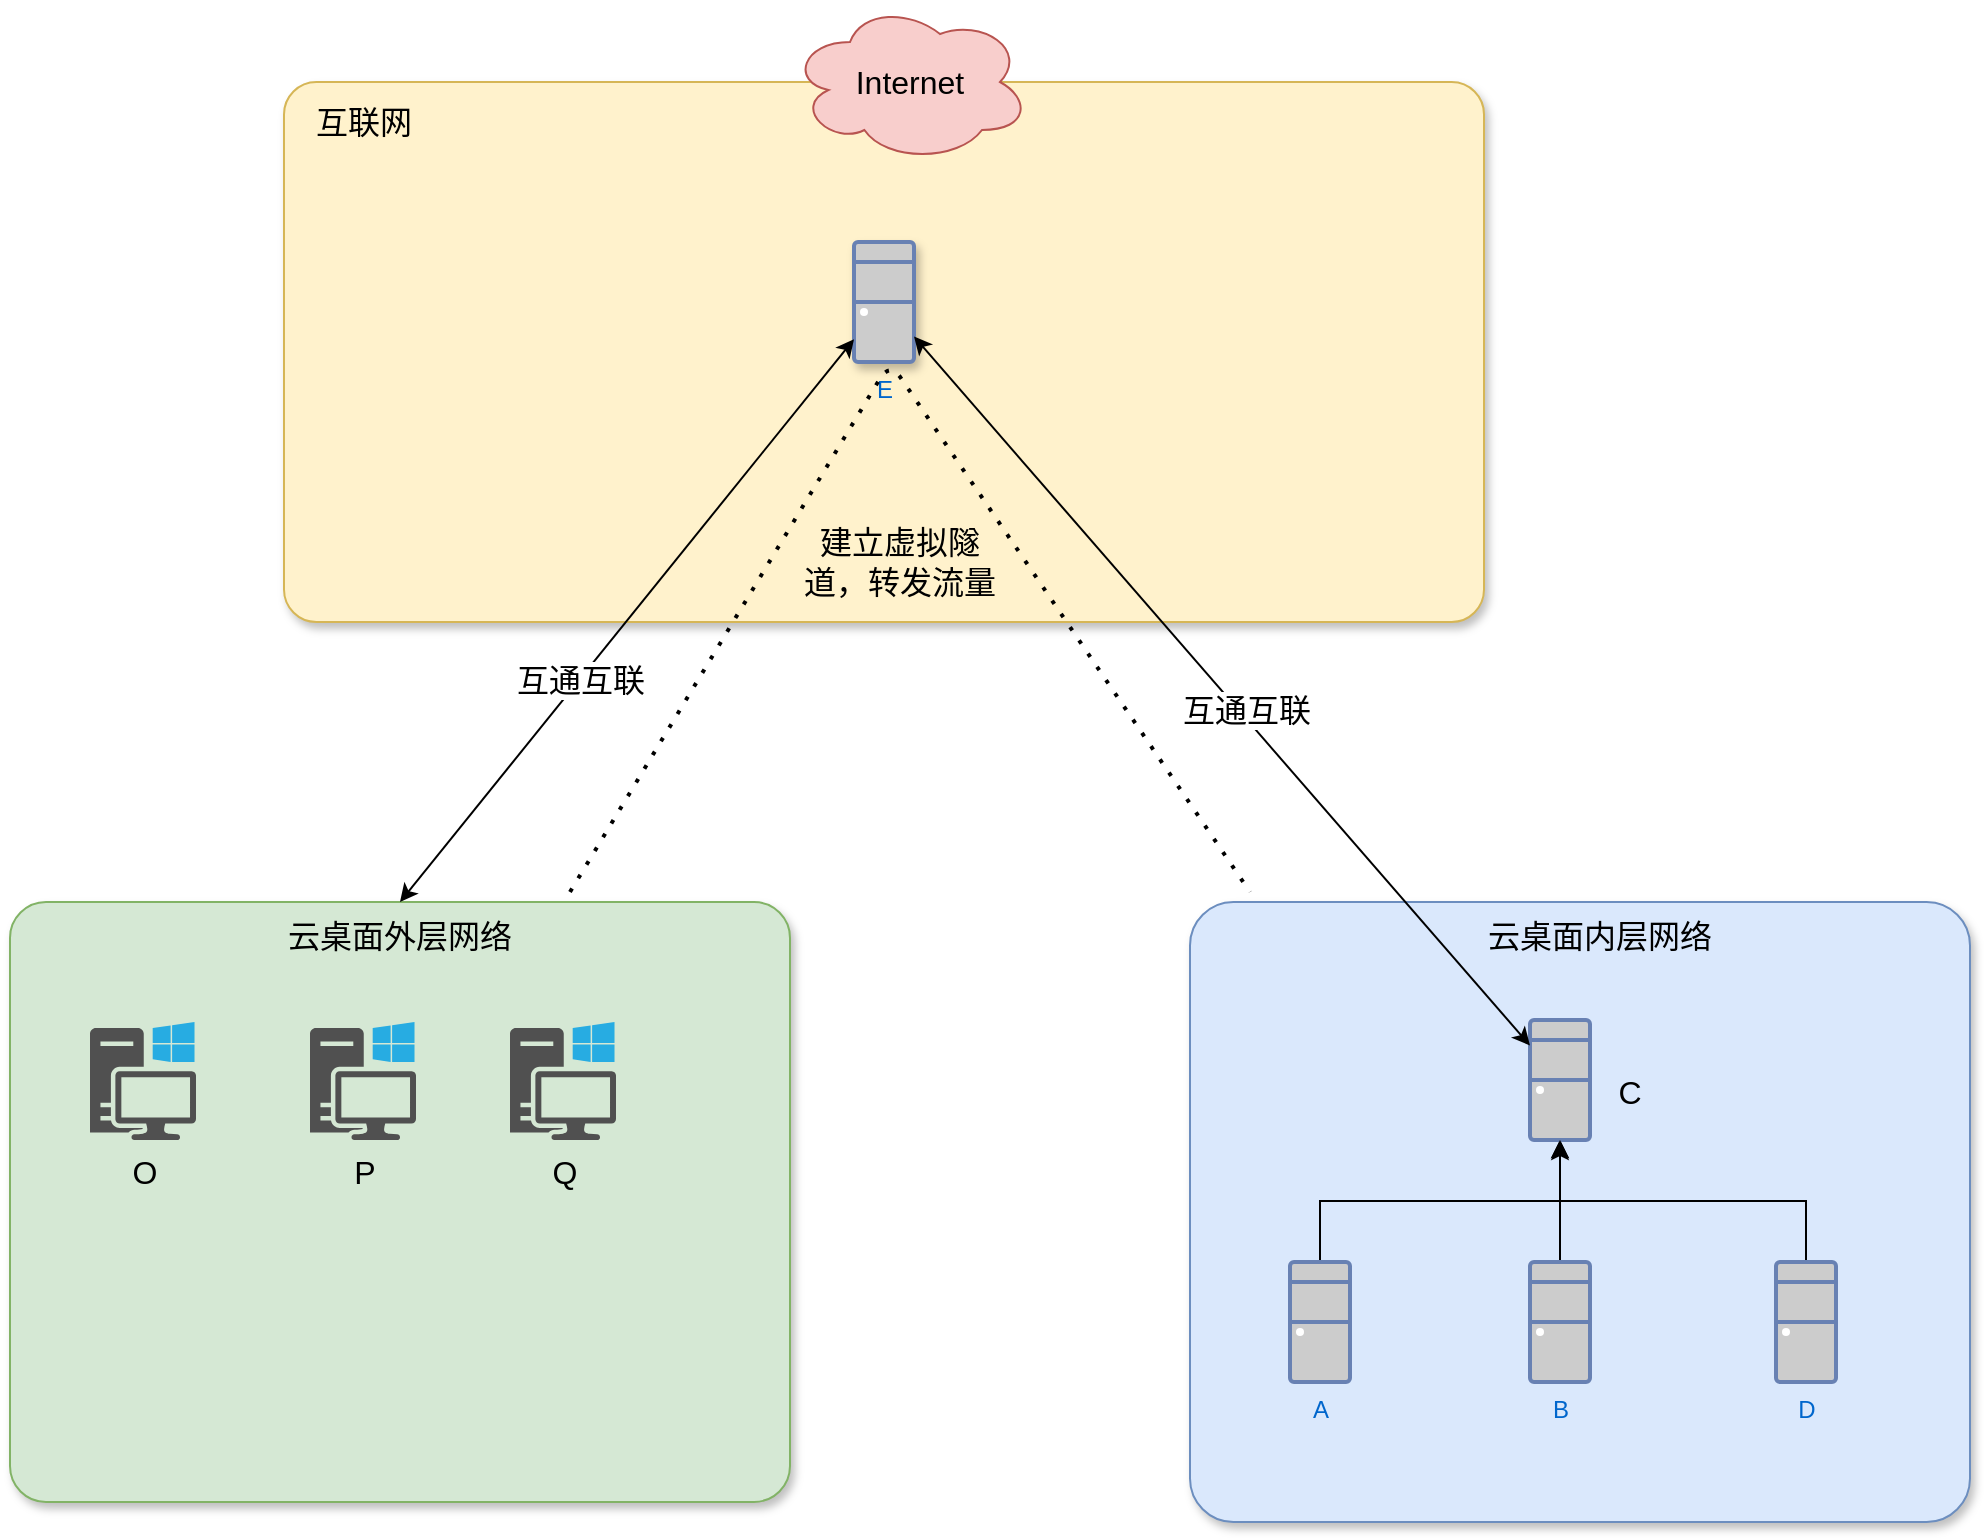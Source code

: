 <mxfile version="14.1.2" type="github">
  <diagram id="2o_S6m8AGe0aLNlwkB8m" name="Page-1">
    <mxGraphModel dx="1422" dy="762" grid="1" gridSize="10" guides="1" tooltips="1" connect="1" arrows="1" fold="1" page="1" pageScale="1" pageWidth="827" pageHeight="1169" math="0" shadow="0">
      <root>
        <mxCell id="0" />
        <mxCell id="1" parent="0" />
        <mxCell id="ZwNErVk4smQ6sCANkdnV-6" value="" style="rounded=1;whiteSpace=wrap;html=1;fontSize=16;fillColor=#d5e8d4;strokeColor=#82b366;sketch=0;shadow=1;arcSize=6;" vertex="1" parent="1">
          <mxGeometry x="90" y="490" width="390" height="300" as="geometry" />
        </mxCell>
        <mxCell id="ZwNErVk4smQ6sCANkdnV-7" value="云桌面外层网络" style="text;html=1;strokeColor=none;fillColor=none;align=center;verticalAlign=middle;whiteSpace=wrap;rounded=0;fontSize=16;" vertex="1" parent="1">
          <mxGeometry x="220" y="497" width="130" height="20" as="geometry" />
        </mxCell>
        <mxCell id="ZwNErVk4smQ6sCANkdnV-8" value="" style="rounded=1;whiteSpace=wrap;html=1;fontSize=16;shadow=1;arcSize=7;fillColor=#dae8fc;strokeColor=#6c8ebf;" vertex="1" parent="1">
          <mxGeometry x="680" y="490" width="390" height="310" as="geometry" />
        </mxCell>
        <mxCell id="ZwNErVk4smQ6sCANkdnV-9" value="云桌面内层网络" style="text;html=1;strokeColor=none;fillColor=none;align=center;verticalAlign=middle;whiteSpace=wrap;rounded=0;fontSize=16;" vertex="1" parent="1">
          <mxGeometry x="820" y="497" width="130" height="20" as="geometry" />
        </mxCell>
        <mxCell id="ZwNErVk4smQ6sCANkdnV-35" style="edgeStyle=orthogonalEdgeStyle;rounded=0;orthogonalLoop=1;jettySize=auto;html=1;exitX=0.5;exitY=0;exitDx=0;exitDy=0;exitPerimeter=0;entryX=0.5;entryY=1;entryDx=0;entryDy=0;entryPerimeter=0;fontSize=16;" edge="1" parent="1" source="ZwNErVk4smQ6sCANkdnV-10" target="ZwNErVk4smQ6sCANkdnV-12">
          <mxGeometry relative="1" as="geometry" />
        </mxCell>
        <mxCell id="ZwNErVk4smQ6sCANkdnV-10" value="A" style="fontColor=#0066CC;verticalAlign=top;verticalLabelPosition=bottom;labelPosition=center;align=center;html=1;outlineConnect=0;fillColor=#CCCCCC;strokeColor=#6881B3;gradientColor=none;gradientDirection=north;strokeWidth=2;shape=mxgraph.networks.desktop_pc;" vertex="1" parent="1">
          <mxGeometry x="730" y="670" width="30" height="60" as="geometry" />
        </mxCell>
        <mxCell id="ZwNErVk4smQ6sCANkdnV-36" style="edgeStyle=orthogonalEdgeStyle;rounded=0;orthogonalLoop=1;jettySize=auto;html=1;exitX=0.5;exitY=0;exitDx=0;exitDy=0;exitPerimeter=0;fontSize=16;" edge="1" parent="1" source="ZwNErVk4smQ6sCANkdnV-11">
          <mxGeometry relative="1" as="geometry">
            <mxPoint x="865" y="610" as="targetPoint" />
          </mxGeometry>
        </mxCell>
        <mxCell id="ZwNErVk4smQ6sCANkdnV-11" value="B" style="fontColor=#0066CC;verticalAlign=top;verticalLabelPosition=bottom;labelPosition=center;align=center;html=1;outlineConnect=0;fillColor=#CCCCCC;strokeColor=#6881B3;gradientColor=none;gradientDirection=north;strokeWidth=2;shape=mxgraph.networks.desktop_pc;" vertex="1" parent="1">
          <mxGeometry x="850" y="670" width="30" height="60" as="geometry" />
        </mxCell>
        <mxCell id="ZwNErVk4smQ6sCANkdnV-12" value="" style="fontColor=#0066CC;verticalAlign=top;verticalLabelPosition=bottom;labelPosition=center;align=center;html=1;outlineConnect=0;fillColor=#CCCCCC;strokeColor=#6881B3;gradientColor=none;gradientDirection=north;strokeWidth=2;shape=mxgraph.networks.desktop_pc;" vertex="1" parent="1">
          <mxGeometry x="850" y="549" width="30" height="60" as="geometry" />
        </mxCell>
        <mxCell id="ZwNErVk4smQ6sCANkdnV-37" style="edgeStyle=orthogonalEdgeStyle;rounded=0;orthogonalLoop=1;jettySize=auto;html=1;exitX=0.5;exitY=0;exitDx=0;exitDy=0;exitPerimeter=0;fontSize=16;entryX=0.5;entryY=1;entryDx=0;entryDy=0;entryPerimeter=0;" edge="1" parent="1" source="ZwNErVk4smQ6sCANkdnV-13" target="ZwNErVk4smQ6sCANkdnV-12">
          <mxGeometry relative="1" as="geometry">
            <mxPoint x="860" y="620" as="targetPoint" />
          </mxGeometry>
        </mxCell>
        <mxCell id="ZwNErVk4smQ6sCANkdnV-13" value="D" style="fontColor=#0066CC;verticalAlign=top;verticalLabelPosition=bottom;labelPosition=center;align=center;html=1;outlineConnect=0;fillColor=#CCCCCC;strokeColor=#6881B3;gradientColor=none;gradientDirection=north;strokeWidth=2;shape=mxgraph.networks.desktop_pc;" vertex="1" parent="1">
          <mxGeometry x="973" y="670" width="30" height="60" as="geometry" />
        </mxCell>
        <mxCell id="ZwNErVk4smQ6sCANkdnV-14" value="O" style="pointerEvents=1;shadow=0;dashed=0;html=1;strokeColor=none;fillColor=#505050;labelPosition=center;verticalLabelPosition=bottom;verticalAlign=top;outlineConnect=0;align=center;shape=mxgraph.office.devices.workstation_pc;rounded=1;fontSize=16;" vertex="1" parent="1">
          <mxGeometry x="130" y="550" width="53" height="59" as="geometry" />
        </mxCell>
        <mxCell id="ZwNErVk4smQ6sCANkdnV-15" value="P" style="pointerEvents=1;shadow=0;dashed=0;html=1;strokeColor=none;fillColor=#505050;labelPosition=center;verticalLabelPosition=bottom;verticalAlign=top;outlineConnect=0;align=center;shape=mxgraph.office.devices.workstation_pc;rounded=1;fontSize=16;" vertex="1" parent="1">
          <mxGeometry x="240" y="550" width="53" height="59" as="geometry" />
        </mxCell>
        <mxCell id="ZwNErVk4smQ6sCANkdnV-16" value="Q" style="pointerEvents=1;shadow=0;dashed=0;html=1;strokeColor=none;fillColor=#505050;labelPosition=center;verticalLabelPosition=bottom;verticalAlign=top;outlineConnect=0;align=center;shape=mxgraph.office.devices.workstation_pc;rounded=1;fontSize=16;" vertex="1" parent="1">
          <mxGeometry x="340" y="550" width="53" height="59" as="geometry" />
        </mxCell>
        <mxCell id="ZwNErVk4smQ6sCANkdnV-19" value="" style="rounded=1;whiteSpace=wrap;html=1;fontSize=16;fillColor=#fff2cc;strokeColor=#d6b656;sketch=0;shadow=1;arcSize=6;" vertex="1" parent="1">
          <mxGeometry x="227" y="80" width="600" height="270" as="geometry" />
        </mxCell>
        <mxCell id="ZwNErVk4smQ6sCANkdnV-2" value="Internet" style="ellipse;shape=cloud;whiteSpace=wrap;html=1;fontSize=16;fillColor=#f8cecc;strokeColor=#b85450;" vertex="1" parent="1">
          <mxGeometry x="480" y="40" width="120" height="80" as="geometry" />
        </mxCell>
        <mxCell id="ZwNErVk4smQ6sCANkdnV-20" value="E" style="fontColor=#0066CC;verticalAlign=top;verticalLabelPosition=bottom;labelPosition=center;align=center;html=1;outlineConnect=0;fillColor=#CCCCCC;strokeColor=#6881B3;gradientColor=none;gradientDirection=north;strokeWidth=2;shape=mxgraph.networks.desktop_pc;rounded=1;shadow=1;sketch=0;" vertex="1" parent="1">
          <mxGeometry x="512" y="160" width="30" height="60" as="geometry" />
        </mxCell>
        <mxCell id="ZwNErVk4smQ6sCANkdnV-21" value="" style="endArrow=classic;startArrow=classic;html=1;fontSize=16;" edge="1" parent="1" source="ZwNErVk4smQ6sCANkdnV-20" target="ZwNErVk4smQ6sCANkdnV-12">
          <mxGeometry width="50" height="50" relative="1" as="geometry">
            <mxPoint x="560" y="330" as="sourcePoint" />
            <mxPoint x="610" y="280" as="targetPoint" />
          </mxGeometry>
        </mxCell>
        <mxCell id="ZwNErVk4smQ6sCANkdnV-25" value="互通互联" style="edgeLabel;html=1;align=center;verticalAlign=middle;resizable=0;points=[];fontSize=16;" vertex="1" connectable="0" parent="ZwNErVk4smQ6sCANkdnV-21">
          <mxGeometry x="0.062" y="3" relative="1" as="geometry">
            <mxPoint as="offset" />
          </mxGeometry>
        </mxCell>
        <mxCell id="ZwNErVk4smQ6sCANkdnV-23" value="" style="endArrow=classic;startArrow=classic;html=1;fontSize=16;exitX=0.5;exitY=0;exitDx=0;exitDy=0;" edge="1" parent="1" source="ZwNErVk4smQ6sCANkdnV-6" target="ZwNErVk4smQ6sCANkdnV-20">
          <mxGeometry width="50" height="50" relative="1" as="geometry">
            <mxPoint x="400" y="300" as="sourcePoint" />
            <mxPoint x="450" y="250" as="targetPoint" />
          </mxGeometry>
        </mxCell>
        <mxCell id="ZwNErVk4smQ6sCANkdnV-24" value="互通互联" style="edgeLabel;html=1;align=center;verticalAlign=middle;resizable=0;points=[];fontSize=16;" vertex="1" connectable="0" parent="ZwNErVk4smQ6sCANkdnV-23">
          <mxGeometry x="-0.209" relative="1" as="geometry">
            <mxPoint as="offset" />
          </mxGeometry>
        </mxCell>
        <mxCell id="ZwNErVk4smQ6sCANkdnV-17" value="互联网" style="text;html=1;strokeColor=none;fillColor=none;align=center;verticalAlign=middle;whiteSpace=wrap;rounded=0;fontSize=16;" vertex="1" parent="1">
          <mxGeometry x="201.5" y="90" width="130" height="20" as="geometry" />
        </mxCell>
        <mxCell id="ZwNErVk4smQ6sCANkdnV-31" value="" style="endArrow=none;dashed=1;html=1;dashPattern=1 3;strokeWidth=2;fontSize=16;" edge="1" parent="1">
          <mxGeometry width="50" height="50" relative="1" as="geometry">
            <mxPoint x="370" y="485" as="sourcePoint" />
            <mxPoint x="710" y="485" as="targetPoint" />
            <Array as="points">
              <mxPoint x="530" y="220" />
            </Array>
          </mxGeometry>
        </mxCell>
        <mxCell id="ZwNErVk4smQ6sCANkdnV-32" value="建立虚拟隧道，转发流量" style="text;html=1;strokeColor=none;fillColor=none;align=center;verticalAlign=middle;whiteSpace=wrap;rounded=0;shadow=1;sketch=0;fontSize=16;" vertex="1" parent="1">
          <mxGeometry x="480" y="310" width="110" height="20" as="geometry" />
        </mxCell>
        <mxCell id="ZwNErVk4smQ6sCANkdnV-38" value="C" style="text;html=1;strokeColor=none;fillColor=none;align=center;verticalAlign=middle;whiteSpace=wrap;rounded=0;shadow=1;sketch=0;fontSize=16;" vertex="1" parent="1">
          <mxGeometry x="880" y="575" width="40" height="20" as="geometry" />
        </mxCell>
      </root>
    </mxGraphModel>
  </diagram>
</mxfile>
